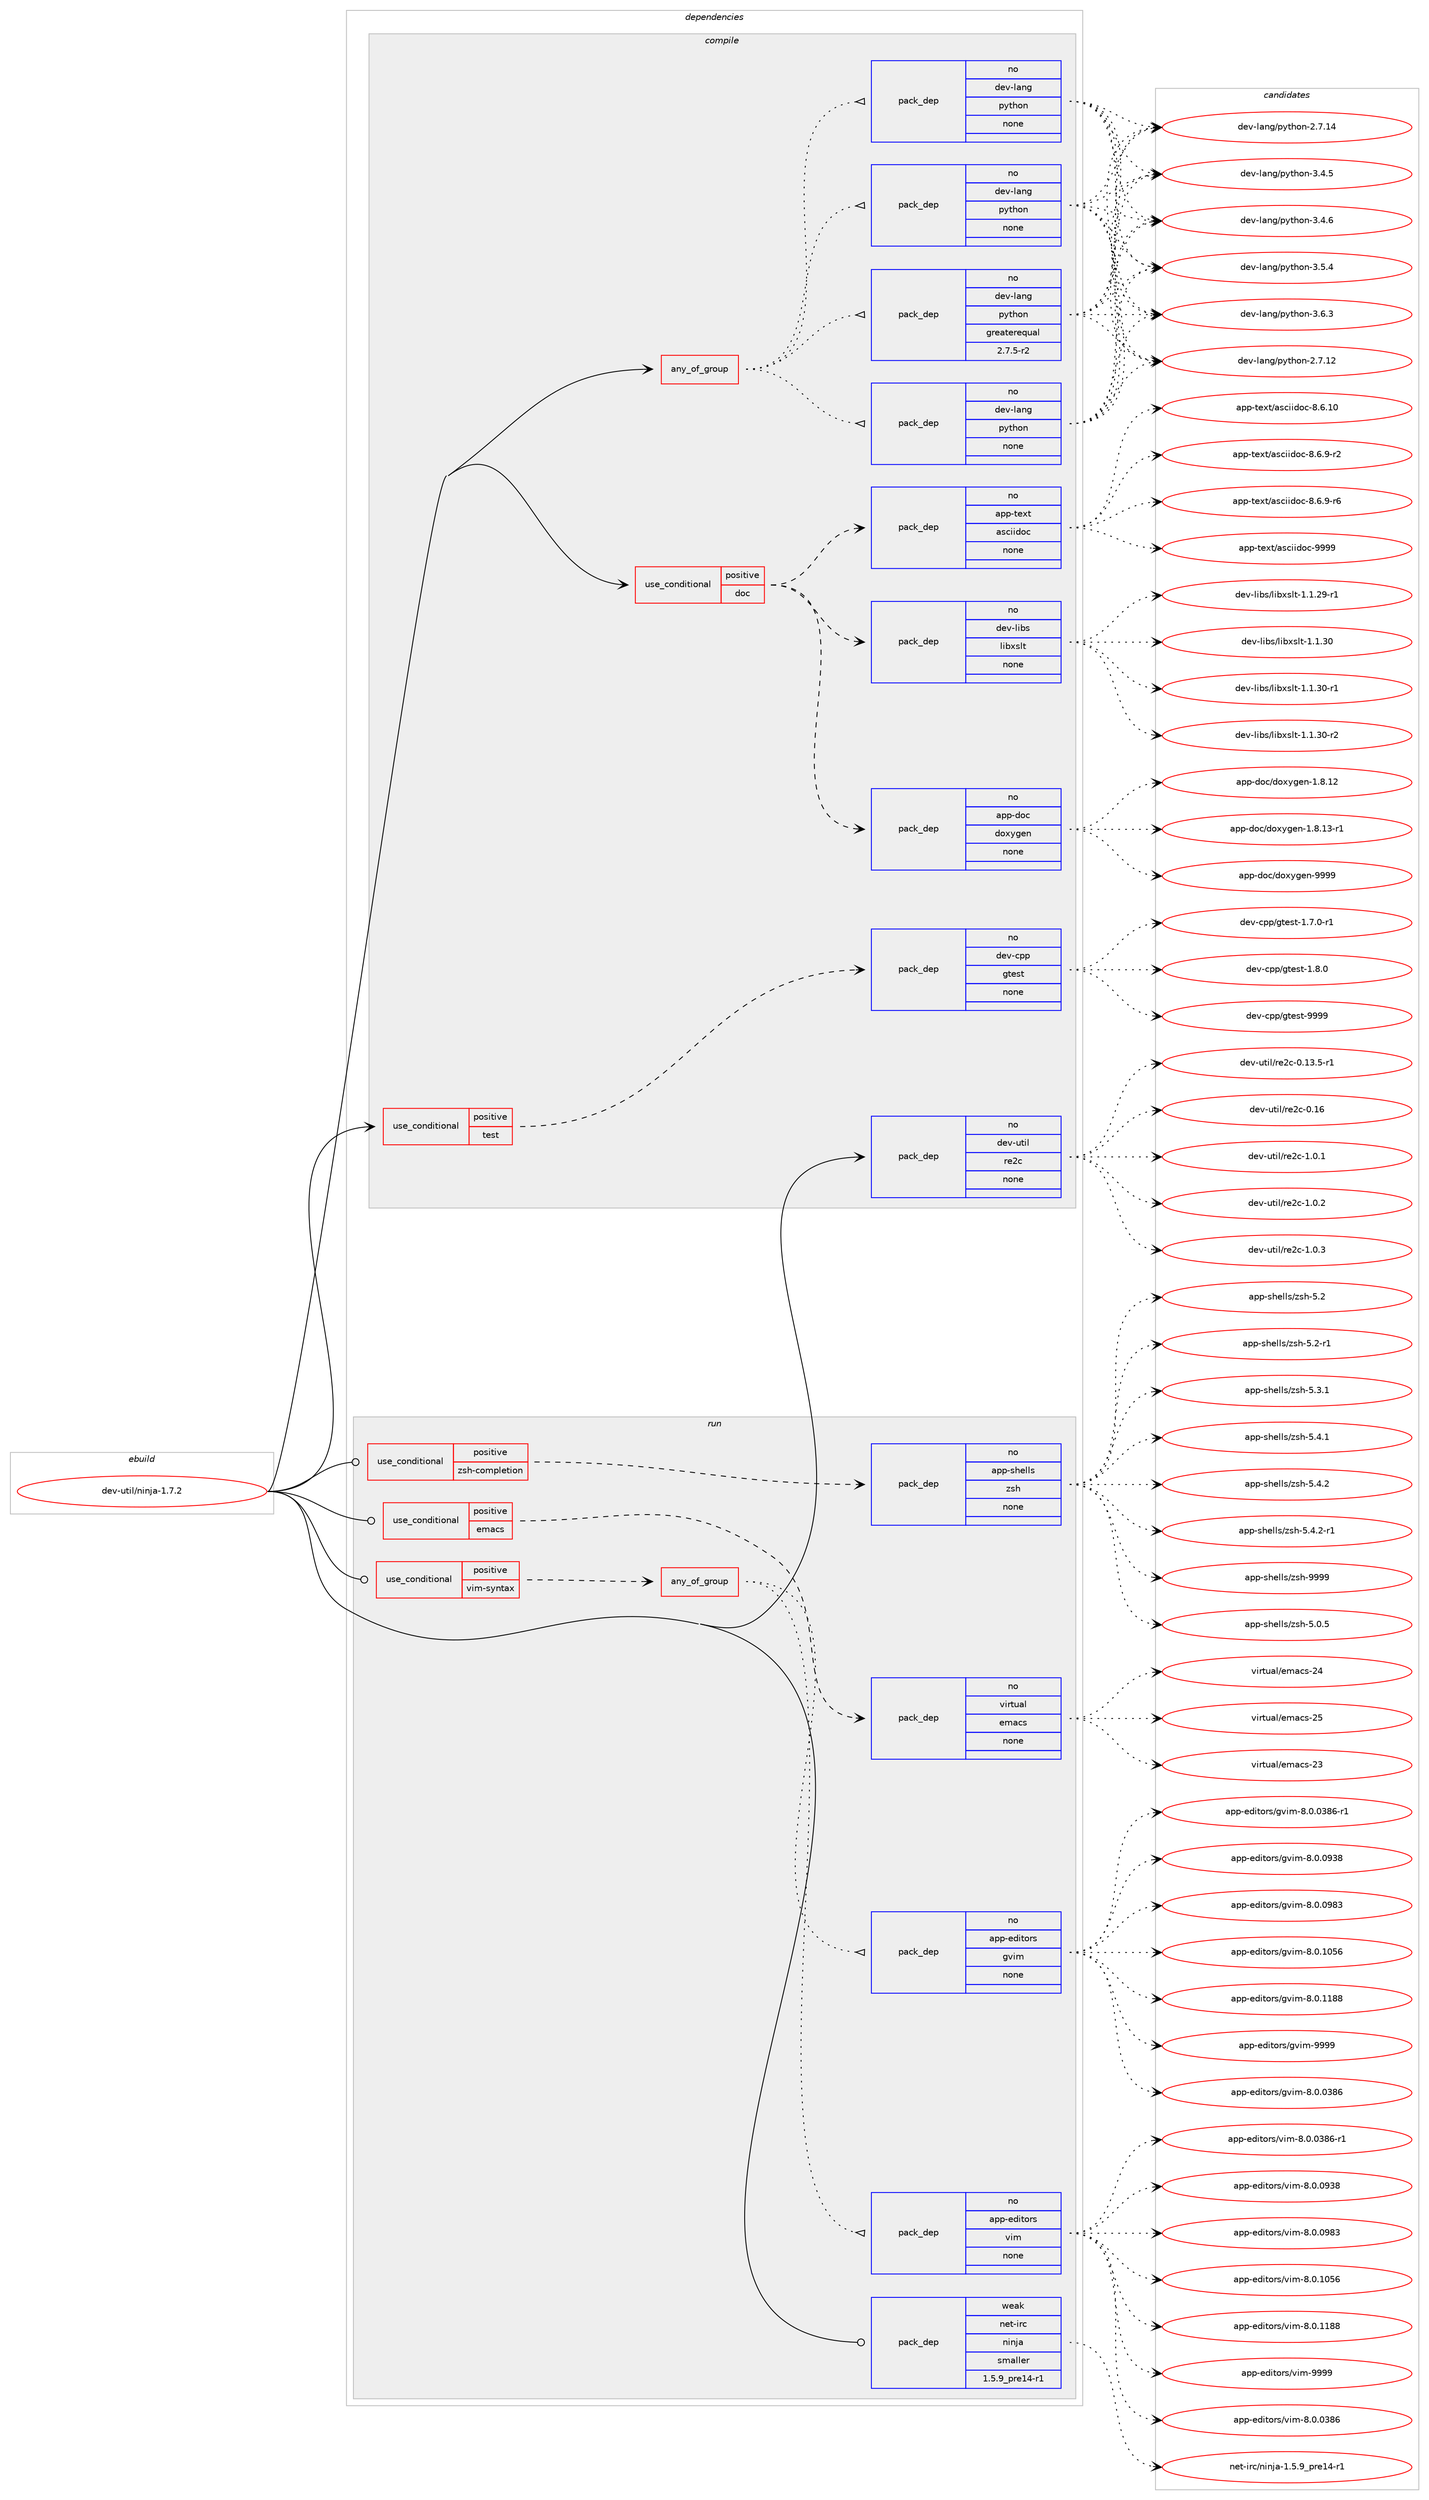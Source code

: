 digraph prolog {

# *************
# Graph options
# *************

newrank=true;
concentrate=true;
compound=true;
graph [rankdir=LR,fontname=Helvetica,fontsize=10,ranksep=1.5];#, ranksep=2.5, nodesep=0.2];
edge  [arrowhead=vee];
node  [fontname=Helvetica,fontsize=10];

# **********
# The ebuild
# **********

subgraph cluster_leftcol {
color=gray;
rank=same;
label=<<i>ebuild</i>>;
id [label="dev-util/ninja-1.7.2", color=red, width=4, href="../dev-util/ninja-1.7.2.svg"];
}

# ****************
# The dependencies
# ****************

subgraph cluster_midcol {
color=gray;
label=<<i>dependencies</i>>;
subgraph cluster_compile {
fillcolor="#eeeeee";
style=filled;
label=<<i>compile</i>>;
subgraph any4211 {
dependency287383 [label=<<TABLE BORDER="0" CELLBORDER="1" CELLSPACING="0" CELLPADDING="4"><TR><TD CELLPADDING="10">any_of_group</TD></TR></TABLE>>, shape=none, color=red];subgraph pack204635 {
dependency287384 [label=<<TABLE BORDER="0" CELLBORDER="1" CELLSPACING="0" CELLPADDING="4" WIDTH="220"><TR><TD ROWSPAN="6" CELLPADDING="30">pack_dep</TD></TR><TR><TD WIDTH="110">no</TD></TR><TR><TD>dev-lang</TD></TR><TR><TD>python</TD></TR><TR><TD>none</TD></TR><TR><TD></TD></TR></TABLE>>, shape=none, color=blue];
}
dependency287383:e -> dependency287384:w [weight=20,style="dotted",arrowhead="oinv"];
subgraph pack204636 {
dependency287385 [label=<<TABLE BORDER="0" CELLBORDER="1" CELLSPACING="0" CELLPADDING="4" WIDTH="220"><TR><TD ROWSPAN="6" CELLPADDING="30">pack_dep</TD></TR><TR><TD WIDTH="110">no</TD></TR><TR><TD>dev-lang</TD></TR><TR><TD>python</TD></TR><TR><TD>none</TD></TR><TR><TD></TD></TR></TABLE>>, shape=none, color=blue];
}
dependency287383:e -> dependency287385:w [weight=20,style="dotted",arrowhead="oinv"];
subgraph pack204637 {
dependency287386 [label=<<TABLE BORDER="0" CELLBORDER="1" CELLSPACING="0" CELLPADDING="4" WIDTH="220"><TR><TD ROWSPAN="6" CELLPADDING="30">pack_dep</TD></TR><TR><TD WIDTH="110">no</TD></TR><TR><TD>dev-lang</TD></TR><TR><TD>python</TD></TR><TR><TD>none</TD></TR><TR><TD></TD></TR></TABLE>>, shape=none, color=blue];
}
dependency287383:e -> dependency287386:w [weight=20,style="dotted",arrowhead="oinv"];
subgraph pack204638 {
dependency287387 [label=<<TABLE BORDER="0" CELLBORDER="1" CELLSPACING="0" CELLPADDING="4" WIDTH="220"><TR><TD ROWSPAN="6" CELLPADDING="30">pack_dep</TD></TR><TR><TD WIDTH="110">no</TD></TR><TR><TD>dev-lang</TD></TR><TR><TD>python</TD></TR><TR><TD>greaterequal</TD></TR><TR><TD>2.7.5-r2</TD></TR></TABLE>>, shape=none, color=blue];
}
dependency287383:e -> dependency287387:w [weight=20,style="dotted",arrowhead="oinv"];
}
id:e -> dependency287383:w [weight=20,style="solid",arrowhead="vee"];
subgraph cond78485 {
dependency287388 [label=<<TABLE BORDER="0" CELLBORDER="1" CELLSPACING="0" CELLPADDING="4"><TR><TD ROWSPAN="3" CELLPADDING="10">use_conditional</TD></TR><TR><TD>positive</TD></TR><TR><TD>doc</TD></TR></TABLE>>, shape=none, color=red];
subgraph pack204639 {
dependency287389 [label=<<TABLE BORDER="0" CELLBORDER="1" CELLSPACING="0" CELLPADDING="4" WIDTH="220"><TR><TD ROWSPAN="6" CELLPADDING="30">pack_dep</TD></TR><TR><TD WIDTH="110">no</TD></TR><TR><TD>app-text</TD></TR><TR><TD>asciidoc</TD></TR><TR><TD>none</TD></TR><TR><TD></TD></TR></TABLE>>, shape=none, color=blue];
}
dependency287388:e -> dependency287389:w [weight=20,style="dashed",arrowhead="vee"];
subgraph pack204640 {
dependency287390 [label=<<TABLE BORDER="0" CELLBORDER="1" CELLSPACING="0" CELLPADDING="4" WIDTH="220"><TR><TD ROWSPAN="6" CELLPADDING="30">pack_dep</TD></TR><TR><TD WIDTH="110">no</TD></TR><TR><TD>app-doc</TD></TR><TR><TD>doxygen</TD></TR><TR><TD>none</TD></TR><TR><TD></TD></TR></TABLE>>, shape=none, color=blue];
}
dependency287388:e -> dependency287390:w [weight=20,style="dashed",arrowhead="vee"];
subgraph pack204641 {
dependency287391 [label=<<TABLE BORDER="0" CELLBORDER="1" CELLSPACING="0" CELLPADDING="4" WIDTH="220"><TR><TD ROWSPAN="6" CELLPADDING="30">pack_dep</TD></TR><TR><TD WIDTH="110">no</TD></TR><TR><TD>dev-libs</TD></TR><TR><TD>libxslt</TD></TR><TR><TD>none</TD></TR><TR><TD></TD></TR></TABLE>>, shape=none, color=blue];
}
dependency287388:e -> dependency287391:w [weight=20,style="dashed",arrowhead="vee"];
}
id:e -> dependency287388:w [weight=20,style="solid",arrowhead="vee"];
subgraph cond78486 {
dependency287392 [label=<<TABLE BORDER="0" CELLBORDER="1" CELLSPACING="0" CELLPADDING="4"><TR><TD ROWSPAN="3" CELLPADDING="10">use_conditional</TD></TR><TR><TD>positive</TD></TR><TR><TD>test</TD></TR></TABLE>>, shape=none, color=red];
subgraph pack204642 {
dependency287393 [label=<<TABLE BORDER="0" CELLBORDER="1" CELLSPACING="0" CELLPADDING="4" WIDTH="220"><TR><TD ROWSPAN="6" CELLPADDING="30">pack_dep</TD></TR><TR><TD WIDTH="110">no</TD></TR><TR><TD>dev-cpp</TD></TR><TR><TD>gtest</TD></TR><TR><TD>none</TD></TR><TR><TD></TD></TR></TABLE>>, shape=none, color=blue];
}
dependency287392:e -> dependency287393:w [weight=20,style="dashed",arrowhead="vee"];
}
id:e -> dependency287392:w [weight=20,style="solid",arrowhead="vee"];
subgraph pack204643 {
dependency287394 [label=<<TABLE BORDER="0" CELLBORDER="1" CELLSPACING="0" CELLPADDING="4" WIDTH="220"><TR><TD ROWSPAN="6" CELLPADDING="30">pack_dep</TD></TR><TR><TD WIDTH="110">no</TD></TR><TR><TD>dev-util</TD></TR><TR><TD>re2c</TD></TR><TR><TD>none</TD></TR><TR><TD></TD></TR></TABLE>>, shape=none, color=blue];
}
id:e -> dependency287394:w [weight=20,style="solid",arrowhead="vee"];
}
subgraph cluster_compileandrun {
fillcolor="#eeeeee";
style=filled;
label=<<i>compile and run</i>>;
}
subgraph cluster_run {
fillcolor="#eeeeee";
style=filled;
label=<<i>run</i>>;
subgraph cond78487 {
dependency287395 [label=<<TABLE BORDER="0" CELLBORDER="1" CELLSPACING="0" CELLPADDING="4"><TR><TD ROWSPAN="3" CELLPADDING="10">use_conditional</TD></TR><TR><TD>positive</TD></TR><TR><TD>emacs</TD></TR></TABLE>>, shape=none, color=red];
subgraph pack204644 {
dependency287396 [label=<<TABLE BORDER="0" CELLBORDER="1" CELLSPACING="0" CELLPADDING="4" WIDTH="220"><TR><TD ROWSPAN="6" CELLPADDING="30">pack_dep</TD></TR><TR><TD WIDTH="110">no</TD></TR><TR><TD>virtual</TD></TR><TR><TD>emacs</TD></TR><TR><TD>none</TD></TR><TR><TD></TD></TR></TABLE>>, shape=none, color=blue];
}
dependency287395:e -> dependency287396:w [weight=20,style="dashed",arrowhead="vee"];
}
id:e -> dependency287395:w [weight=20,style="solid",arrowhead="odot"];
subgraph cond78488 {
dependency287397 [label=<<TABLE BORDER="0" CELLBORDER="1" CELLSPACING="0" CELLPADDING="4"><TR><TD ROWSPAN="3" CELLPADDING="10">use_conditional</TD></TR><TR><TD>positive</TD></TR><TR><TD>vim-syntax</TD></TR></TABLE>>, shape=none, color=red];
subgraph any4212 {
dependency287398 [label=<<TABLE BORDER="0" CELLBORDER="1" CELLSPACING="0" CELLPADDING="4"><TR><TD CELLPADDING="10">any_of_group</TD></TR></TABLE>>, shape=none, color=red];subgraph pack204645 {
dependency287399 [label=<<TABLE BORDER="0" CELLBORDER="1" CELLSPACING="0" CELLPADDING="4" WIDTH="220"><TR><TD ROWSPAN="6" CELLPADDING="30">pack_dep</TD></TR><TR><TD WIDTH="110">no</TD></TR><TR><TD>app-editors</TD></TR><TR><TD>vim</TD></TR><TR><TD>none</TD></TR><TR><TD></TD></TR></TABLE>>, shape=none, color=blue];
}
dependency287398:e -> dependency287399:w [weight=20,style="dotted",arrowhead="oinv"];
subgraph pack204646 {
dependency287400 [label=<<TABLE BORDER="0" CELLBORDER="1" CELLSPACING="0" CELLPADDING="4" WIDTH="220"><TR><TD ROWSPAN="6" CELLPADDING="30">pack_dep</TD></TR><TR><TD WIDTH="110">no</TD></TR><TR><TD>app-editors</TD></TR><TR><TD>gvim</TD></TR><TR><TD>none</TD></TR><TR><TD></TD></TR></TABLE>>, shape=none, color=blue];
}
dependency287398:e -> dependency287400:w [weight=20,style="dotted",arrowhead="oinv"];
}
dependency287397:e -> dependency287398:w [weight=20,style="dashed",arrowhead="vee"];
}
id:e -> dependency287397:w [weight=20,style="solid",arrowhead="odot"];
subgraph cond78489 {
dependency287401 [label=<<TABLE BORDER="0" CELLBORDER="1" CELLSPACING="0" CELLPADDING="4"><TR><TD ROWSPAN="3" CELLPADDING="10">use_conditional</TD></TR><TR><TD>positive</TD></TR><TR><TD>zsh-completion</TD></TR></TABLE>>, shape=none, color=red];
subgraph pack204647 {
dependency287402 [label=<<TABLE BORDER="0" CELLBORDER="1" CELLSPACING="0" CELLPADDING="4" WIDTH="220"><TR><TD ROWSPAN="6" CELLPADDING="30">pack_dep</TD></TR><TR><TD WIDTH="110">no</TD></TR><TR><TD>app-shells</TD></TR><TR><TD>zsh</TD></TR><TR><TD>none</TD></TR><TR><TD></TD></TR></TABLE>>, shape=none, color=blue];
}
dependency287401:e -> dependency287402:w [weight=20,style="dashed",arrowhead="vee"];
}
id:e -> dependency287401:w [weight=20,style="solid",arrowhead="odot"];
subgraph pack204648 {
dependency287403 [label=<<TABLE BORDER="0" CELLBORDER="1" CELLSPACING="0" CELLPADDING="4" WIDTH="220"><TR><TD ROWSPAN="6" CELLPADDING="30">pack_dep</TD></TR><TR><TD WIDTH="110">weak</TD></TR><TR><TD>net-irc</TD></TR><TR><TD>ninja</TD></TR><TR><TD>smaller</TD></TR><TR><TD>1.5.9_pre14-r1</TD></TR></TABLE>>, shape=none, color=blue];
}
id:e -> dependency287403:w [weight=20,style="solid",arrowhead="odot"];
}
}

# **************
# The candidates
# **************

subgraph cluster_choices {
rank=same;
color=gray;
label=<<i>candidates</i>>;

subgraph choice204635 {
color=black;
nodesep=1;
choice10010111845108971101034711212111610411111045504655464950 [label="dev-lang/python-2.7.12", color=red, width=4,href="../dev-lang/python-2.7.12.svg"];
choice10010111845108971101034711212111610411111045504655464952 [label="dev-lang/python-2.7.14", color=red, width=4,href="../dev-lang/python-2.7.14.svg"];
choice100101118451089711010347112121116104111110455146524653 [label="dev-lang/python-3.4.5", color=red, width=4,href="../dev-lang/python-3.4.5.svg"];
choice100101118451089711010347112121116104111110455146524654 [label="dev-lang/python-3.4.6", color=red, width=4,href="../dev-lang/python-3.4.6.svg"];
choice100101118451089711010347112121116104111110455146534652 [label="dev-lang/python-3.5.4", color=red, width=4,href="../dev-lang/python-3.5.4.svg"];
choice100101118451089711010347112121116104111110455146544651 [label="dev-lang/python-3.6.3", color=red, width=4,href="../dev-lang/python-3.6.3.svg"];
dependency287384:e -> choice10010111845108971101034711212111610411111045504655464950:w [style=dotted,weight="100"];
dependency287384:e -> choice10010111845108971101034711212111610411111045504655464952:w [style=dotted,weight="100"];
dependency287384:e -> choice100101118451089711010347112121116104111110455146524653:w [style=dotted,weight="100"];
dependency287384:e -> choice100101118451089711010347112121116104111110455146524654:w [style=dotted,weight="100"];
dependency287384:e -> choice100101118451089711010347112121116104111110455146534652:w [style=dotted,weight="100"];
dependency287384:e -> choice100101118451089711010347112121116104111110455146544651:w [style=dotted,weight="100"];
}
subgraph choice204636 {
color=black;
nodesep=1;
choice10010111845108971101034711212111610411111045504655464950 [label="dev-lang/python-2.7.12", color=red, width=4,href="../dev-lang/python-2.7.12.svg"];
choice10010111845108971101034711212111610411111045504655464952 [label="dev-lang/python-2.7.14", color=red, width=4,href="../dev-lang/python-2.7.14.svg"];
choice100101118451089711010347112121116104111110455146524653 [label="dev-lang/python-3.4.5", color=red, width=4,href="../dev-lang/python-3.4.5.svg"];
choice100101118451089711010347112121116104111110455146524654 [label="dev-lang/python-3.4.6", color=red, width=4,href="../dev-lang/python-3.4.6.svg"];
choice100101118451089711010347112121116104111110455146534652 [label="dev-lang/python-3.5.4", color=red, width=4,href="../dev-lang/python-3.5.4.svg"];
choice100101118451089711010347112121116104111110455146544651 [label="dev-lang/python-3.6.3", color=red, width=4,href="../dev-lang/python-3.6.3.svg"];
dependency287385:e -> choice10010111845108971101034711212111610411111045504655464950:w [style=dotted,weight="100"];
dependency287385:e -> choice10010111845108971101034711212111610411111045504655464952:w [style=dotted,weight="100"];
dependency287385:e -> choice100101118451089711010347112121116104111110455146524653:w [style=dotted,weight="100"];
dependency287385:e -> choice100101118451089711010347112121116104111110455146524654:w [style=dotted,weight="100"];
dependency287385:e -> choice100101118451089711010347112121116104111110455146534652:w [style=dotted,weight="100"];
dependency287385:e -> choice100101118451089711010347112121116104111110455146544651:w [style=dotted,weight="100"];
}
subgraph choice204637 {
color=black;
nodesep=1;
choice10010111845108971101034711212111610411111045504655464950 [label="dev-lang/python-2.7.12", color=red, width=4,href="../dev-lang/python-2.7.12.svg"];
choice10010111845108971101034711212111610411111045504655464952 [label="dev-lang/python-2.7.14", color=red, width=4,href="../dev-lang/python-2.7.14.svg"];
choice100101118451089711010347112121116104111110455146524653 [label="dev-lang/python-3.4.5", color=red, width=4,href="../dev-lang/python-3.4.5.svg"];
choice100101118451089711010347112121116104111110455146524654 [label="dev-lang/python-3.4.6", color=red, width=4,href="../dev-lang/python-3.4.6.svg"];
choice100101118451089711010347112121116104111110455146534652 [label="dev-lang/python-3.5.4", color=red, width=4,href="../dev-lang/python-3.5.4.svg"];
choice100101118451089711010347112121116104111110455146544651 [label="dev-lang/python-3.6.3", color=red, width=4,href="../dev-lang/python-3.6.3.svg"];
dependency287386:e -> choice10010111845108971101034711212111610411111045504655464950:w [style=dotted,weight="100"];
dependency287386:e -> choice10010111845108971101034711212111610411111045504655464952:w [style=dotted,weight="100"];
dependency287386:e -> choice100101118451089711010347112121116104111110455146524653:w [style=dotted,weight="100"];
dependency287386:e -> choice100101118451089711010347112121116104111110455146524654:w [style=dotted,weight="100"];
dependency287386:e -> choice100101118451089711010347112121116104111110455146534652:w [style=dotted,weight="100"];
dependency287386:e -> choice100101118451089711010347112121116104111110455146544651:w [style=dotted,weight="100"];
}
subgraph choice204638 {
color=black;
nodesep=1;
choice10010111845108971101034711212111610411111045504655464950 [label="dev-lang/python-2.7.12", color=red, width=4,href="../dev-lang/python-2.7.12.svg"];
choice10010111845108971101034711212111610411111045504655464952 [label="dev-lang/python-2.7.14", color=red, width=4,href="../dev-lang/python-2.7.14.svg"];
choice100101118451089711010347112121116104111110455146524653 [label="dev-lang/python-3.4.5", color=red, width=4,href="../dev-lang/python-3.4.5.svg"];
choice100101118451089711010347112121116104111110455146524654 [label="dev-lang/python-3.4.6", color=red, width=4,href="../dev-lang/python-3.4.6.svg"];
choice100101118451089711010347112121116104111110455146534652 [label="dev-lang/python-3.5.4", color=red, width=4,href="../dev-lang/python-3.5.4.svg"];
choice100101118451089711010347112121116104111110455146544651 [label="dev-lang/python-3.6.3", color=red, width=4,href="../dev-lang/python-3.6.3.svg"];
dependency287387:e -> choice10010111845108971101034711212111610411111045504655464950:w [style=dotted,weight="100"];
dependency287387:e -> choice10010111845108971101034711212111610411111045504655464952:w [style=dotted,weight="100"];
dependency287387:e -> choice100101118451089711010347112121116104111110455146524653:w [style=dotted,weight="100"];
dependency287387:e -> choice100101118451089711010347112121116104111110455146524654:w [style=dotted,weight="100"];
dependency287387:e -> choice100101118451089711010347112121116104111110455146534652:w [style=dotted,weight="100"];
dependency287387:e -> choice100101118451089711010347112121116104111110455146544651:w [style=dotted,weight="100"];
}
subgraph choice204639 {
color=black;
nodesep=1;
choice97112112451161011201164797115991051051001119945564654464948 [label="app-text/asciidoc-8.6.10", color=red, width=4,href="../app-text/asciidoc-8.6.10.svg"];
choice9711211245116101120116479711599105105100111994556465446574511450 [label="app-text/asciidoc-8.6.9-r2", color=red, width=4,href="../app-text/asciidoc-8.6.9-r2.svg"];
choice9711211245116101120116479711599105105100111994556465446574511454 [label="app-text/asciidoc-8.6.9-r6", color=red, width=4,href="../app-text/asciidoc-8.6.9-r6.svg"];
choice9711211245116101120116479711599105105100111994557575757 [label="app-text/asciidoc-9999", color=red, width=4,href="../app-text/asciidoc-9999.svg"];
dependency287389:e -> choice97112112451161011201164797115991051051001119945564654464948:w [style=dotted,weight="100"];
dependency287389:e -> choice9711211245116101120116479711599105105100111994556465446574511450:w [style=dotted,weight="100"];
dependency287389:e -> choice9711211245116101120116479711599105105100111994556465446574511454:w [style=dotted,weight="100"];
dependency287389:e -> choice9711211245116101120116479711599105105100111994557575757:w [style=dotted,weight="100"];
}
subgraph choice204640 {
color=black;
nodesep=1;
choice9711211245100111994710011112012110310111045494656464950 [label="app-doc/doxygen-1.8.12", color=red, width=4,href="../app-doc/doxygen-1.8.12.svg"];
choice97112112451001119947100111120121103101110454946564649514511449 [label="app-doc/doxygen-1.8.13-r1", color=red, width=4,href="../app-doc/doxygen-1.8.13-r1.svg"];
choice971121124510011199471001111201211031011104557575757 [label="app-doc/doxygen-9999", color=red, width=4,href="../app-doc/doxygen-9999.svg"];
dependency287390:e -> choice9711211245100111994710011112012110310111045494656464950:w [style=dotted,weight="100"];
dependency287390:e -> choice97112112451001119947100111120121103101110454946564649514511449:w [style=dotted,weight="100"];
dependency287390:e -> choice971121124510011199471001111201211031011104557575757:w [style=dotted,weight="100"];
}
subgraph choice204641 {
color=black;
nodesep=1;
choice10010111845108105981154710810598120115108116454946494650574511449 [label="dev-libs/libxslt-1.1.29-r1", color=red, width=4,href="../dev-libs/libxslt-1.1.29-r1.svg"];
choice1001011184510810598115471081059812011510811645494649465148 [label="dev-libs/libxslt-1.1.30", color=red, width=4,href="../dev-libs/libxslt-1.1.30.svg"];
choice10010111845108105981154710810598120115108116454946494651484511449 [label="dev-libs/libxslt-1.1.30-r1", color=red, width=4,href="../dev-libs/libxslt-1.1.30-r1.svg"];
choice10010111845108105981154710810598120115108116454946494651484511450 [label="dev-libs/libxslt-1.1.30-r2", color=red, width=4,href="../dev-libs/libxslt-1.1.30-r2.svg"];
dependency287391:e -> choice10010111845108105981154710810598120115108116454946494650574511449:w [style=dotted,weight="100"];
dependency287391:e -> choice1001011184510810598115471081059812011510811645494649465148:w [style=dotted,weight="100"];
dependency287391:e -> choice10010111845108105981154710810598120115108116454946494651484511449:w [style=dotted,weight="100"];
dependency287391:e -> choice10010111845108105981154710810598120115108116454946494651484511450:w [style=dotted,weight="100"];
}
subgraph choice204642 {
color=black;
nodesep=1;
choice1001011184599112112471031161011151164549465546484511449 [label="dev-cpp/gtest-1.7.0-r1", color=red, width=4,href="../dev-cpp/gtest-1.7.0-r1.svg"];
choice100101118459911211247103116101115116454946564648 [label="dev-cpp/gtest-1.8.0", color=red, width=4,href="../dev-cpp/gtest-1.8.0.svg"];
choice1001011184599112112471031161011151164557575757 [label="dev-cpp/gtest-9999", color=red, width=4,href="../dev-cpp/gtest-9999.svg"];
dependency287393:e -> choice1001011184599112112471031161011151164549465546484511449:w [style=dotted,weight="100"];
dependency287393:e -> choice100101118459911211247103116101115116454946564648:w [style=dotted,weight="100"];
dependency287393:e -> choice1001011184599112112471031161011151164557575757:w [style=dotted,weight="100"];
}
subgraph choice204643 {
color=black;
nodesep=1;
choice10010111845117116105108471141015099454846495146534511449 [label="dev-util/re2c-0.13.5-r1", color=red, width=4,href="../dev-util/re2c-0.13.5-r1.svg"];
choice100101118451171161051084711410150994548464954 [label="dev-util/re2c-0.16", color=red, width=4,href="../dev-util/re2c-0.16.svg"];
choice10010111845117116105108471141015099454946484649 [label="dev-util/re2c-1.0.1", color=red, width=4,href="../dev-util/re2c-1.0.1.svg"];
choice10010111845117116105108471141015099454946484650 [label="dev-util/re2c-1.0.2", color=red, width=4,href="../dev-util/re2c-1.0.2.svg"];
choice10010111845117116105108471141015099454946484651 [label="dev-util/re2c-1.0.3", color=red, width=4,href="../dev-util/re2c-1.0.3.svg"];
dependency287394:e -> choice10010111845117116105108471141015099454846495146534511449:w [style=dotted,weight="100"];
dependency287394:e -> choice100101118451171161051084711410150994548464954:w [style=dotted,weight="100"];
dependency287394:e -> choice10010111845117116105108471141015099454946484649:w [style=dotted,weight="100"];
dependency287394:e -> choice10010111845117116105108471141015099454946484650:w [style=dotted,weight="100"];
dependency287394:e -> choice10010111845117116105108471141015099454946484651:w [style=dotted,weight="100"];
}
subgraph choice204644 {
color=black;
nodesep=1;
choice11810511411611797108471011099799115455051 [label="virtual/emacs-23", color=red, width=4,href="../virtual/emacs-23.svg"];
choice11810511411611797108471011099799115455052 [label="virtual/emacs-24", color=red, width=4,href="../virtual/emacs-24.svg"];
choice11810511411611797108471011099799115455053 [label="virtual/emacs-25", color=red, width=4,href="../virtual/emacs-25.svg"];
dependency287396:e -> choice11810511411611797108471011099799115455051:w [style=dotted,weight="100"];
dependency287396:e -> choice11810511411611797108471011099799115455052:w [style=dotted,weight="100"];
dependency287396:e -> choice11810511411611797108471011099799115455053:w [style=dotted,weight="100"];
}
subgraph choice204645 {
color=black;
nodesep=1;
choice971121124510110010511611111411547118105109455646484648515654 [label="app-editors/vim-8.0.0386", color=red, width=4,href="../app-editors/vim-8.0.0386.svg"];
choice9711211245101100105116111114115471181051094556464846485156544511449 [label="app-editors/vim-8.0.0386-r1", color=red, width=4,href="../app-editors/vim-8.0.0386-r1.svg"];
choice971121124510110010511611111411547118105109455646484648575156 [label="app-editors/vim-8.0.0938", color=red, width=4,href="../app-editors/vim-8.0.0938.svg"];
choice971121124510110010511611111411547118105109455646484648575651 [label="app-editors/vim-8.0.0983", color=red, width=4,href="../app-editors/vim-8.0.0983.svg"];
choice971121124510110010511611111411547118105109455646484649485354 [label="app-editors/vim-8.0.1056", color=red, width=4,href="../app-editors/vim-8.0.1056.svg"];
choice971121124510110010511611111411547118105109455646484649495656 [label="app-editors/vim-8.0.1188", color=red, width=4,href="../app-editors/vim-8.0.1188.svg"];
choice9711211245101100105116111114115471181051094557575757 [label="app-editors/vim-9999", color=red, width=4,href="../app-editors/vim-9999.svg"];
dependency287399:e -> choice971121124510110010511611111411547118105109455646484648515654:w [style=dotted,weight="100"];
dependency287399:e -> choice9711211245101100105116111114115471181051094556464846485156544511449:w [style=dotted,weight="100"];
dependency287399:e -> choice971121124510110010511611111411547118105109455646484648575156:w [style=dotted,weight="100"];
dependency287399:e -> choice971121124510110010511611111411547118105109455646484648575651:w [style=dotted,weight="100"];
dependency287399:e -> choice971121124510110010511611111411547118105109455646484649485354:w [style=dotted,weight="100"];
dependency287399:e -> choice971121124510110010511611111411547118105109455646484649495656:w [style=dotted,weight="100"];
dependency287399:e -> choice9711211245101100105116111114115471181051094557575757:w [style=dotted,weight="100"];
}
subgraph choice204646 {
color=black;
nodesep=1;
choice971121124510110010511611111411547103118105109455646484648515654 [label="app-editors/gvim-8.0.0386", color=red, width=4,href="../app-editors/gvim-8.0.0386.svg"];
choice9711211245101100105116111114115471031181051094556464846485156544511449 [label="app-editors/gvim-8.0.0386-r1", color=red, width=4,href="../app-editors/gvim-8.0.0386-r1.svg"];
choice971121124510110010511611111411547103118105109455646484648575156 [label="app-editors/gvim-8.0.0938", color=red, width=4,href="../app-editors/gvim-8.0.0938.svg"];
choice971121124510110010511611111411547103118105109455646484648575651 [label="app-editors/gvim-8.0.0983", color=red, width=4,href="../app-editors/gvim-8.0.0983.svg"];
choice971121124510110010511611111411547103118105109455646484649485354 [label="app-editors/gvim-8.0.1056", color=red, width=4,href="../app-editors/gvim-8.0.1056.svg"];
choice971121124510110010511611111411547103118105109455646484649495656 [label="app-editors/gvim-8.0.1188", color=red, width=4,href="../app-editors/gvim-8.0.1188.svg"];
choice9711211245101100105116111114115471031181051094557575757 [label="app-editors/gvim-9999", color=red, width=4,href="../app-editors/gvim-9999.svg"];
dependency287400:e -> choice971121124510110010511611111411547103118105109455646484648515654:w [style=dotted,weight="100"];
dependency287400:e -> choice9711211245101100105116111114115471031181051094556464846485156544511449:w [style=dotted,weight="100"];
dependency287400:e -> choice971121124510110010511611111411547103118105109455646484648575156:w [style=dotted,weight="100"];
dependency287400:e -> choice971121124510110010511611111411547103118105109455646484648575651:w [style=dotted,weight="100"];
dependency287400:e -> choice971121124510110010511611111411547103118105109455646484649485354:w [style=dotted,weight="100"];
dependency287400:e -> choice971121124510110010511611111411547103118105109455646484649495656:w [style=dotted,weight="100"];
dependency287400:e -> choice9711211245101100105116111114115471031181051094557575757:w [style=dotted,weight="100"];
}
subgraph choice204647 {
color=black;
nodesep=1;
choice971121124511510410110810811547122115104455346484653 [label="app-shells/zsh-5.0.5", color=red, width=4,href="../app-shells/zsh-5.0.5.svg"];
choice97112112451151041011081081154712211510445534650 [label="app-shells/zsh-5.2", color=red, width=4,href="../app-shells/zsh-5.2.svg"];
choice971121124511510410110810811547122115104455346504511449 [label="app-shells/zsh-5.2-r1", color=red, width=4,href="../app-shells/zsh-5.2-r1.svg"];
choice971121124511510410110810811547122115104455346514649 [label="app-shells/zsh-5.3.1", color=red, width=4,href="../app-shells/zsh-5.3.1.svg"];
choice971121124511510410110810811547122115104455346524649 [label="app-shells/zsh-5.4.1", color=red, width=4,href="../app-shells/zsh-5.4.1.svg"];
choice971121124511510410110810811547122115104455346524650 [label="app-shells/zsh-5.4.2", color=red, width=4,href="../app-shells/zsh-5.4.2.svg"];
choice9711211245115104101108108115471221151044553465246504511449 [label="app-shells/zsh-5.4.2-r1", color=red, width=4,href="../app-shells/zsh-5.4.2-r1.svg"];
choice9711211245115104101108108115471221151044557575757 [label="app-shells/zsh-9999", color=red, width=4,href="../app-shells/zsh-9999.svg"];
dependency287402:e -> choice971121124511510410110810811547122115104455346484653:w [style=dotted,weight="100"];
dependency287402:e -> choice97112112451151041011081081154712211510445534650:w [style=dotted,weight="100"];
dependency287402:e -> choice971121124511510410110810811547122115104455346504511449:w [style=dotted,weight="100"];
dependency287402:e -> choice971121124511510410110810811547122115104455346514649:w [style=dotted,weight="100"];
dependency287402:e -> choice971121124511510410110810811547122115104455346524649:w [style=dotted,weight="100"];
dependency287402:e -> choice971121124511510410110810811547122115104455346524650:w [style=dotted,weight="100"];
dependency287402:e -> choice9711211245115104101108108115471221151044553465246504511449:w [style=dotted,weight="100"];
dependency287402:e -> choice9711211245115104101108108115471221151044557575757:w [style=dotted,weight="100"];
}
subgraph choice204648 {
color=black;
nodesep=1;
choice110101116451051149947110105110106974549465346579511211410149524511449 [label="net-irc/ninja-1.5.9_pre14-r1", color=red, width=4,href="../net-irc/ninja-1.5.9_pre14-r1.svg"];
dependency287403:e -> choice110101116451051149947110105110106974549465346579511211410149524511449:w [style=dotted,weight="100"];
}
}

}
